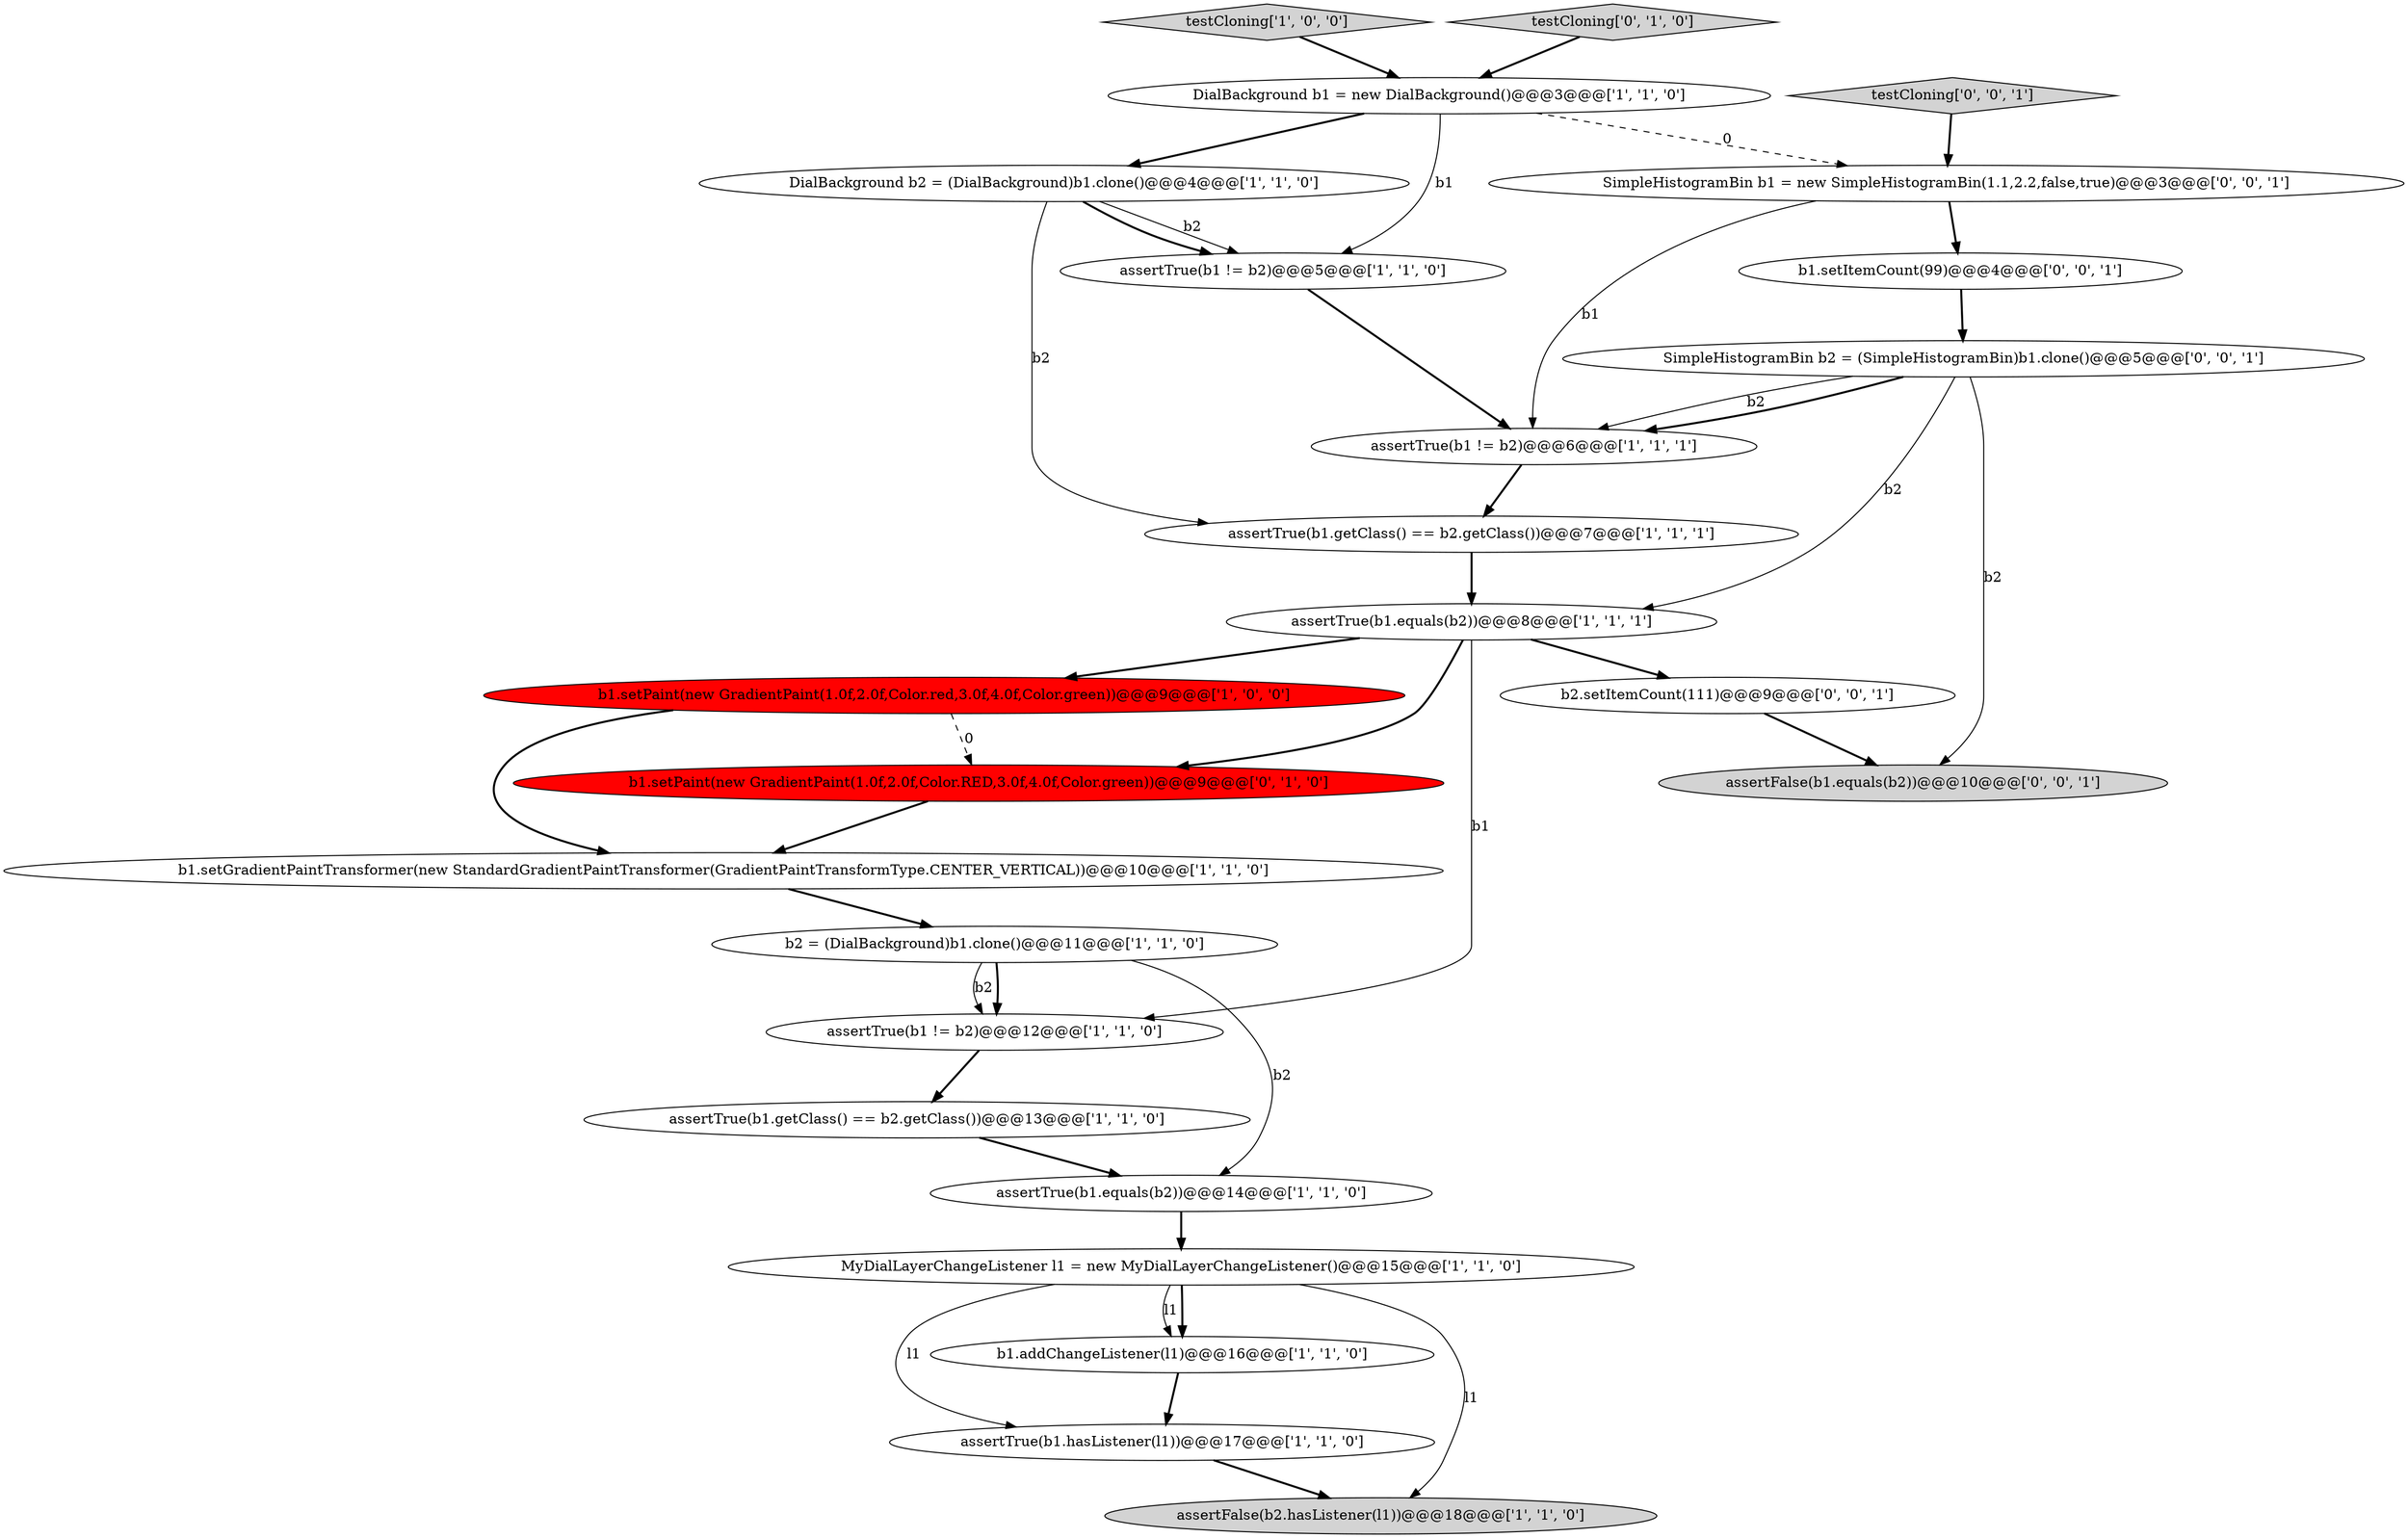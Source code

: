 digraph {
18 [style = filled, label = "b1.setPaint(new GradientPaint(1.0f,2.0f,Color.RED,3.0f,4.0f,Color.green))@@@9@@@['0', '1', '0']", fillcolor = red, shape = ellipse image = "AAA1AAABBB2BBB"];
21 [style = filled, label = "SimpleHistogramBin b1 = new SimpleHistogramBin(1.1,2.2,false,true)@@@3@@@['0', '0', '1']", fillcolor = white, shape = ellipse image = "AAA0AAABBB3BBB"];
24 [style = filled, label = "testCloning['0', '0', '1']", fillcolor = lightgray, shape = diamond image = "AAA0AAABBB3BBB"];
16 [style = filled, label = "b2 = (DialBackground)b1.clone()@@@11@@@['1', '1', '0']", fillcolor = white, shape = ellipse image = "AAA0AAABBB1BBB"];
1 [style = filled, label = "assertTrue(b1.equals(b2))@@@8@@@['1', '1', '1']", fillcolor = white, shape = ellipse image = "AAA0AAABBB1BBB"];
9 [style = filled, label = "DialBackground b1 = new DialBackground()@@@3@@@['1', '1', '0']", fillcolor = white, shape = ellipse image = "AAA0AAABBB1BBB"];
5 [style = filled, label = "DialBackground b2 = (DialBackground)b1.clone()@@@4@@@['1', '1', '0']", fillcolor = white, shape = ellipse image = "AAA0AAABBB1BBB"];
3 [style = filled, label = "assertTrue(b1.equals(b2))@@@14@@@['1', '1', '0']", fillcolor = white, shape = ellipse image = "AAA0AAABBB1BBB"];
8 [style = filled, label = "testCloning['1', '0', '0']", fillcolor = lightgray, shape = diamond image = "AAA0AAABBB1BBB"];
4 [style = filled, label = "assertTrue(b1.getClass() == b2.getClass())@@@7@@@['1', '1', '1']", fillcolor = white, shape = ellipse image = "AAA0AAABBB1BBB"];
17 [style = filled, label = "testCloning['0', '1', '0']", fillcolor = lightgray, shape = diamond image = "AAA0AAABBB2BBB"];
7 [style = filled, label = "assertTrue(b1 != b2)@@@5@@@['1', '1', '0']", fillcolor = white, shape = ellipse image = "AAA0AAABBB1BBB"];
12 [style = filled, label = "assertTrue(b1.getClass() == b2.getClass())@@@13@@@['1', '1', '0']", fillcolor = white, shape = ellipse image = "AAA0AAABBB1BBB"];
22 [style = filled, label = "SimpleHistogramBin b2 = (SimpleHistogramBin)b1.clone()@@@5@@@['0', '0', '1']", fillcolor = white, shape = ellipse image = "AAA0AAABBB3BBB"];
11 [style = filled, label = "assertTrue(b1 != b2)@@@6@@@['1', '1', '1']", fillcolor = white, shape = ellipse image = "AAA0AAABBB1BBB"];
14 [style = filled, label = "assertTrue(b1.hasListener(l1))@@@17@@@['1', '1', '0']", fillcolor = white, shape = ellipse image = "AAA0AAABBB1BBB"];
15 [style = filled, label = "b1.setPaint(new GradientPaint(1.0f,2.0f,Color.red,3.0f,4.0f,Color.green))@@@9@@@['1', '0', '0']", fillcolor = red, shape = ellipse image = "AAA1AAABBB1BBB"];
23 [style = filled, label = "b1.setItemCount(99)@@@4@@@['0', '0', '1']", fillcolor = white, shape = ellipse image = "AAA0AAABBB3BBB"];
2 [style = filled, label = "assertTrue(b1 != b2)@@@12@@@['1', '1', '0']", fillcolor = white, shape = ellipse image = "AAA0AAABBB1BBB"];
20 [style = filled, label = "b2.setItemCount(111)@@@9@@@['0', '0', '1']", fillcolor = white, shape = ellipse image = "AAA0AAABBB3BBB"];
0 [style = filled, label = "b1.setGradientPaintTransformer(new StandardGradientPaintTransformer(GradientPaintTransformType.CENTER_VERTICAL))@@@10@@@['1', '1', '0']", fillcolor = white, shape = ellipse image = "AAA0AAABBB1BBB"];
13 [style = filled, label = "MyDialLayerChangeListener l1 = new MyDialLayerChangeListener()@@@15@@@['1', '1', '0']", fillcolor = white, shape = ellipse image = "AAA0AAABBB1BBB"];
6 [style = filled, label = "assertFalse(b2.hasListener(l1))@@@18@@@['1', '1', '0']", fillcolor = lightgray, shape = ellipse image = "AAA0AAABBB1BBB"];
19 [style = filled, label = "assertFalse(b1.equals(b2))@@@10@@@['0', '0', '1']", fillcolor = lightgray, shape = ellipse image = "AAA0AAABBB3BBB"];
10 [style = filled, label = "b1.addChangeListener(l1)@@@16@@@['1', '1', '0']", fillcolor = white, shape = ellipse image = "AAA0AAABBB1BBB"];
13->10 [style = bold, label=""];
0->16 [style = bold, label=""];
7->11 [style = bold, label=""];
22->11 [style = solid, label="b2"];
10->14 [style = bold, label=""];
16->3 [style = solid, label="b2"];
1->15 [style = bold, label=""];
17->9 [style = bold, label=""];
11->4 [style = bold, label=""];
15->18 [style = dashed, label="0"];
21->11 [style = solid, label="b1"];
1->20 [style = bold, label=""];
1->18 [style = bold, label=""];
16->2 [style = bold, label=""];
5->4 [style = solid, label="b2"];
16->2 [style = solid, label="b2"];
2->12 [style = bold, label=""];
5->7 [style = solid, label="b2"];
13->10 [style = solid, label="l1"];
23->22 [style = bold, label=""];
24->21 [style = bold, label=""];
9->7 [style = solid, label="b1"];
9->21 [style = dashed, label="0"];
15->0 [style = bold, label=""];
13->6 [style = solid, label="l1"];
22->19 [style = solid, label="b2"];
13->14 [style = solid, label="l1"];
8->9 [style = bold, label=""];
9->5 [style = bold, label=""];
3->13 [style = bold, label=""];
22->1 [style = solid, label="b2"];
5->7 [style = bold, label=""];
4->1 [style = bold, label=""];
12->3 [style = bold, label=""];
20->19 [style = bold, label=""];
14->6 [style = bold, label=""];
18->0 [style = bold, label=""];
22->11 [style = bold, label=""];
1->2 [style = solid, label="b1"];
21->23 [style = bold, label=""];
}
